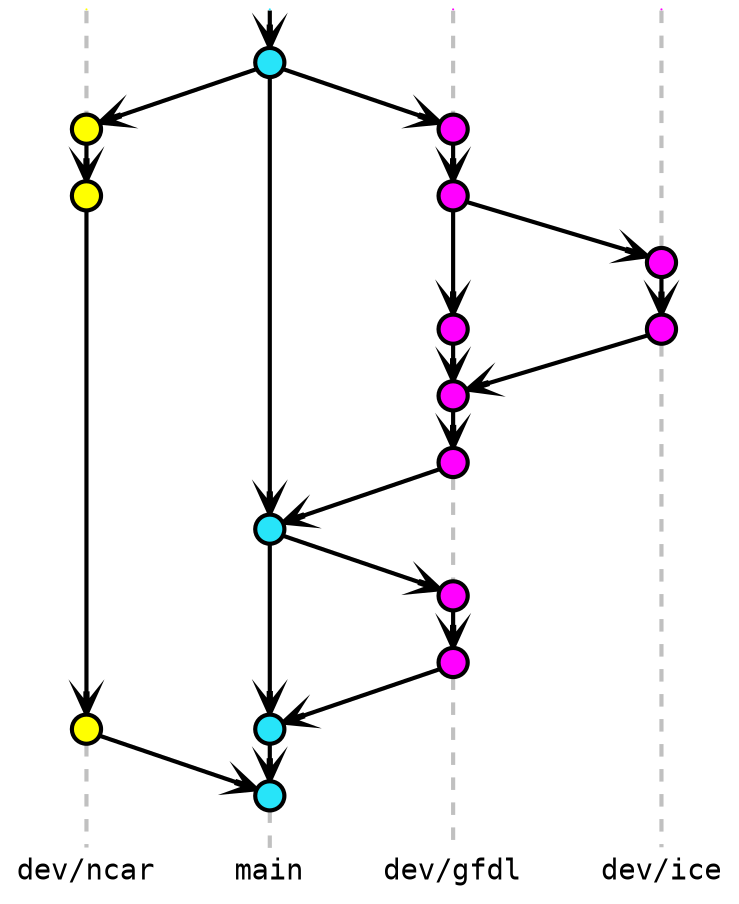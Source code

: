 digraph git_no_ff {
    rankdir="TB"
    nodesep=0.4
    ranksep=0.25
    outputorder=edgesfirst

    // Global settings
    node [
        style=filled
        color="black"
        fontname="Inconsolata"
        fontcolor=black
    ]
    edge [
        arrowhead=vee
        color="black"
        penwidth=2
    ]

    // Branch label nodes
    node [
        fixedsize=false
        penwidth=0
        fillcolor=none
        shape=none
        width=0
        height=0
        margin="0.05"
    ]
    subgraph {
        rank=sink
        ne [label="dev/ncar", group="ncar"]
    }
    subgraph {
        rank=sink
        me [label="main", group="main"]
    }
    subgraph {
        rank=sink
        ge [label="dev/gfdl", group="gfdl"]
    }
    subgraph {
        rank=sink
        se [label="dev/ice", group="ice"]
    }

    // Commit nodes
    node [
        width=0.2
        height=0.2
        label=""
        shape=circle
        penwidth=2
    ]

    // main branch
    node [
        group="main"
        fillcolor="#27E4F9"
    ]
    m1 -> m2 -> m3 -> m4
    subgraph {
        rank=source
        ms [label="", width=0, height=0, penwidth=0]
    }
    //ms -> m1 [color="gray", style=dashed, arrowhead=none]
    ms -> m1
    m4 -> me [color="gray", style=dashed, arrowhead=none]

    // GFDL branch
    node [
        group="gfdl"
        fillcolor="magenta"
    ]
    g1 -> g2 -> g2p5 -> g3 -> g4
    g5 -> g6
    subgraph {
        rank=source
        gs [label="", width=0, height=0, penwidth=0]
    }
    gs -> g1 [color="gray", style=dashed, arrowhead=none]
    g4 -> g5 [color="gray", style=dashed, arrowhead=none]
    g6 -> ge [color="gray", style=dashed, arrowhead=none]

    // dev branch (sea ice)
    node [
        group="ice"
        fillcolor="magenta"
    ]
    s1 -> s2
    subgraph {
        rank=source
        ss [label="", width=0, height=0, penwidth=0]
    }
    ss -> s1 [color="gray", style=dashed, arrowhead=none]
    s2 -> se [color="gray", style=dashed, arrowhead=none]

    // NCAR branch
    node [
        group="ncar"
        fillcolor="yellow"
    ]
    n1 -> n2 -> n3
    subgraph {
        rank=source
        ns [label="", width=0, height=0, penwidth=0]
    }
    ns -> n1 [color="gray", style=dashed, arrowhead=none]
    n3 -> ne [color="gray", style=dashed, arrowhead=none]

    // Branch interactions
    m1 -> g1;
    m1 -> n1;

    g4 -> m2;
    m2 -> g5;
    g6 -> m3;

    g2 -> s1;
    s2 -> g3;

    n3 -> m4;
}
